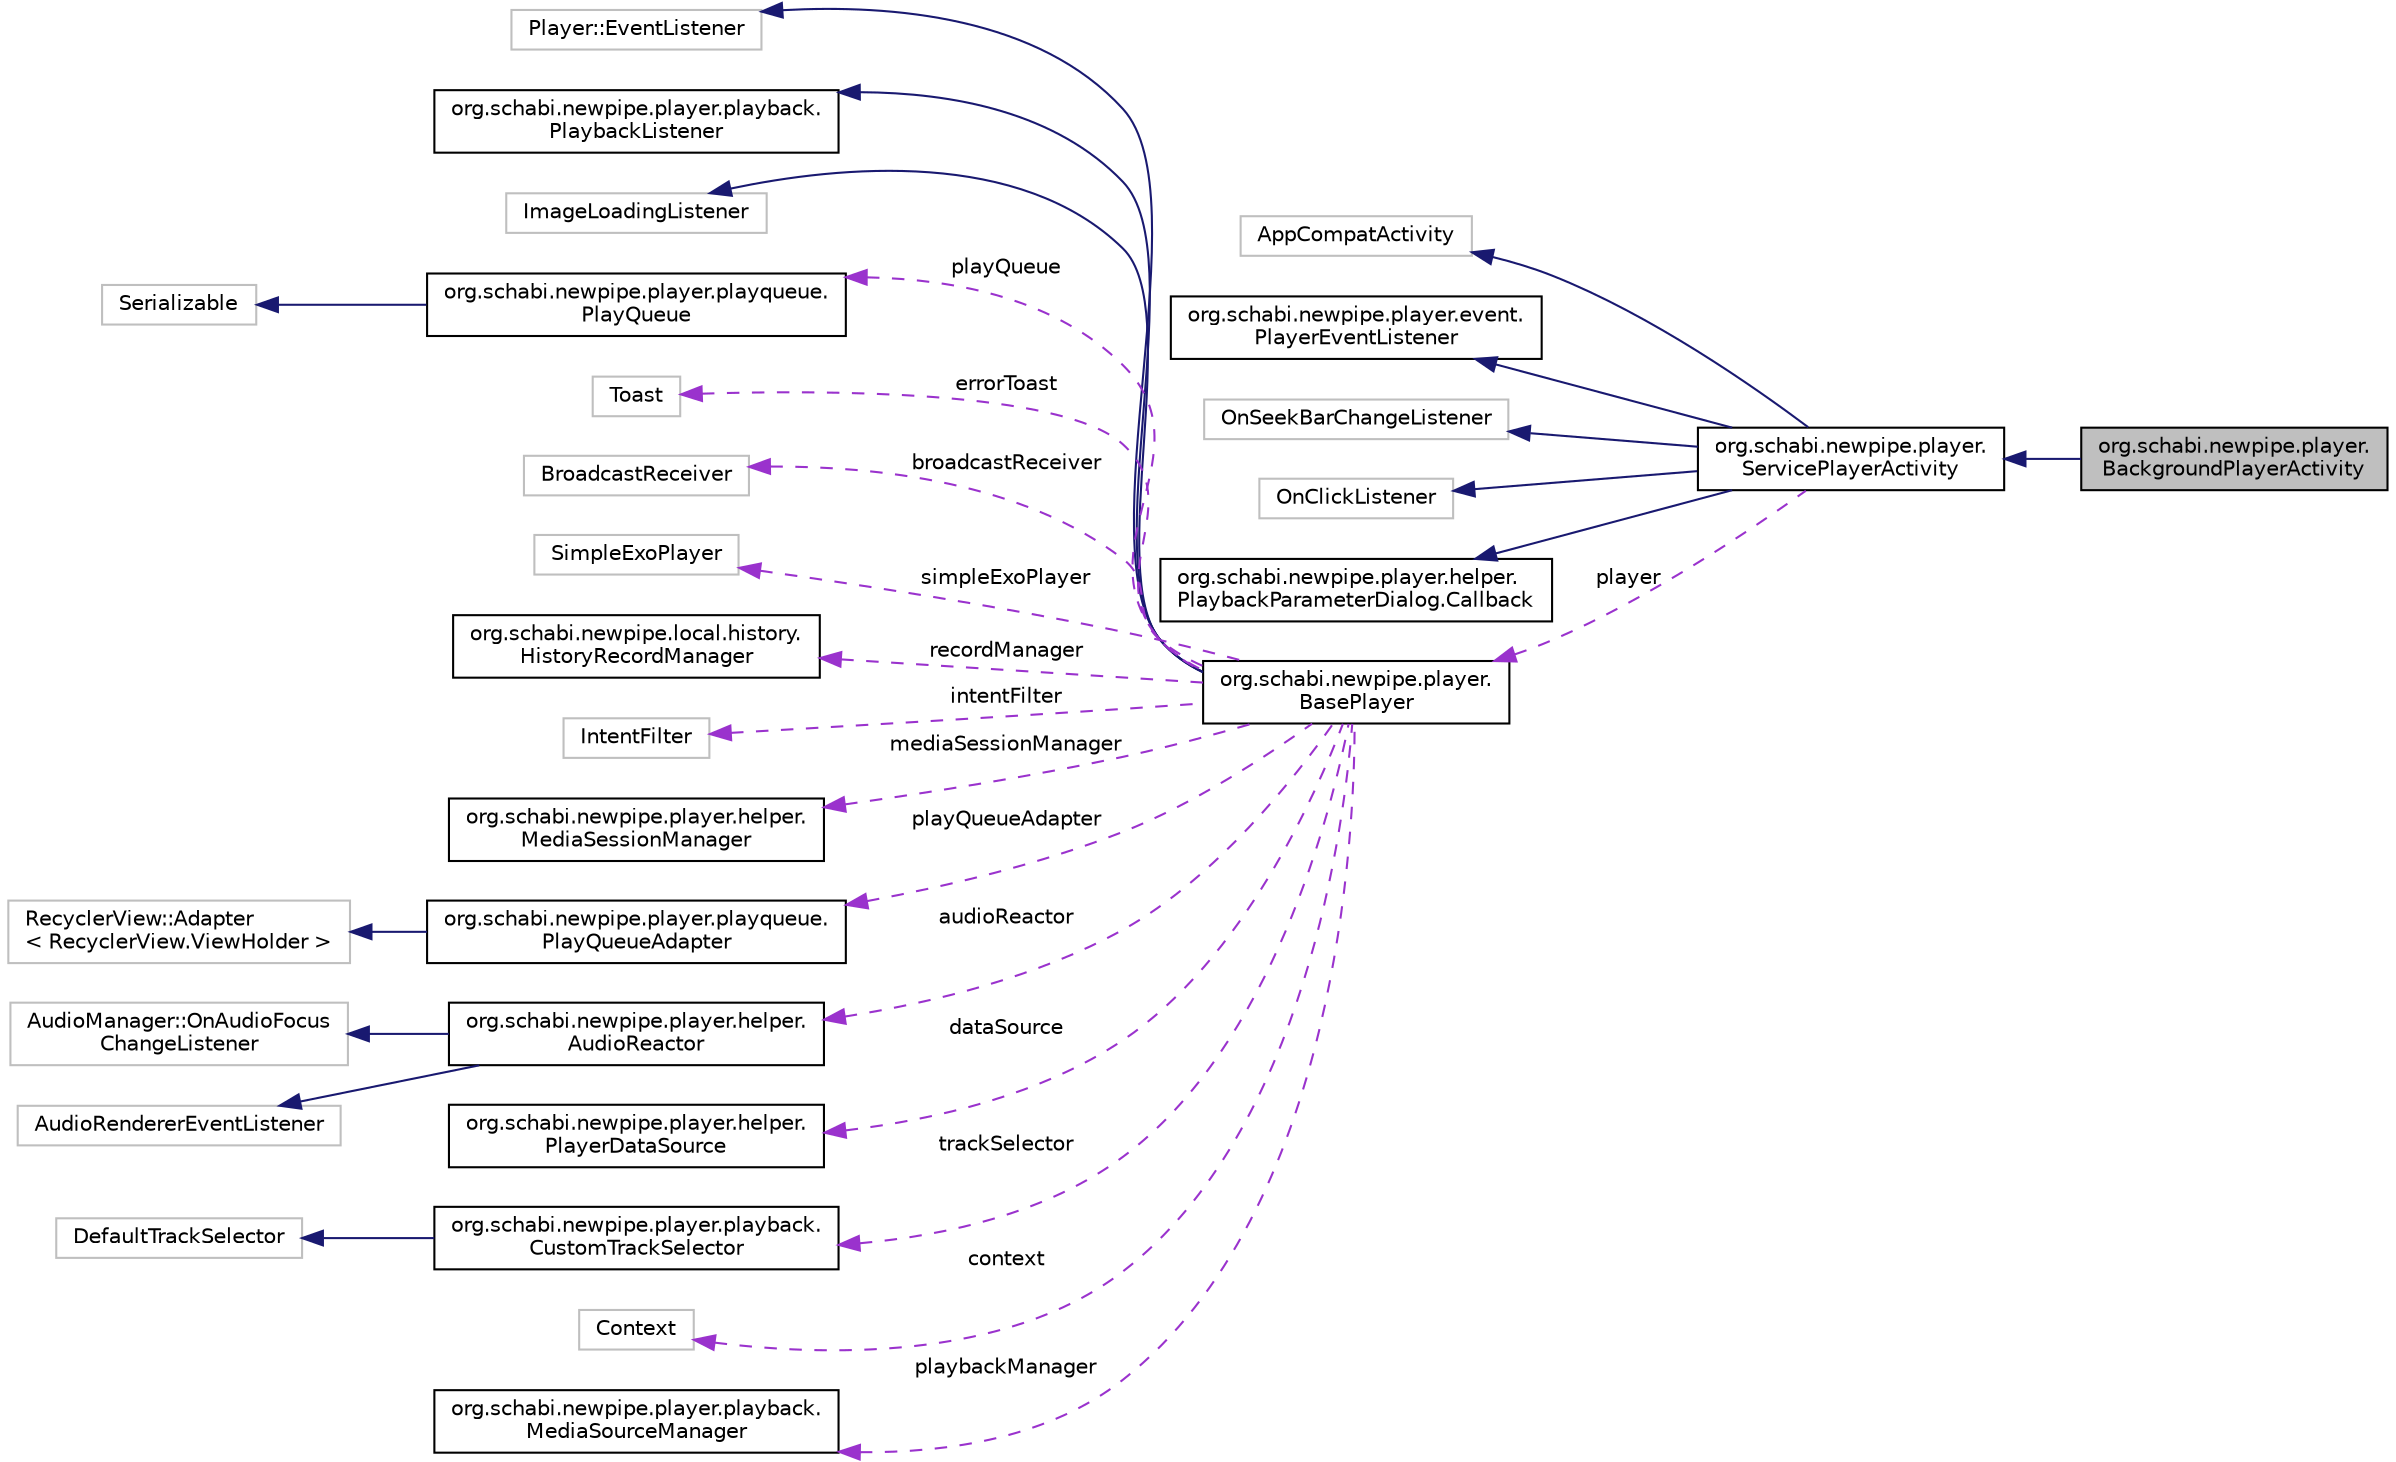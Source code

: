 digraph "org.schabi.newpipe.player.BackgroundPlayerActivity"
{
 // LATEX_PDF_SIZE
  edge [fontname="Helvetica",fontsize="10",labelfontname="Helvetica",labelfontsize="10"];
  node [fontname="Helvetica",fontsize="10",shape=record];
  rankdir="LR";
  Node7 [label="org.schabi.newpipe.player.\lBackgroundPlayerActivity",height=0.2,width=0.4,color="black", fillcolor="grey75", style="filled", fontcolor="black",tooltip=" "];
  Node8 -> Node7 [dir="back",color="midnightblue",fontsize="10",style="solid",fontname="Helvetica"];
  Node8 [label="org.schabi.newpipe.player.\lServicePlayerActivity",height=0.2,width=0.4,color="black", fillcolor="white", style="filled",URL="$classorg_1_1schabi_1_1newpipe_1_1player_1_1_service_player_activity.html",tooltip=" "];
  Node9 -> Node8 [dir="back",color="midnightblue",fontsize="10",style="solid",fontname="Helvetica"];
  Node9 [label="AppCompatActivity",height=0.2,width=0.4,color="grey75", fillcolor="white", style="filled",tooltip=" "];
  Node10 -> Node8 [dir="back",color="midnightblue",fontsize="10",style="solid",fontname="Helvetica"];
  Node10 [label="org.schabi.newpipe.player.event.\lPlayerEventListener",height=0.2,width=0.4,color="black", fillcolor="white", style="filled",URL="$interfaceorg_1_1schabi_1_1newpipe_1_1player_1_1event_1_1_player_event_listener.html",tooltip=" "];
  Node11 -> Node8 [dir="back",color="midnightblue",fontsize="10",style="solid",fontname="Helvetica"];
  Node11 [label="OnSeekBarChangeListener",height=0.2,width=0.4,color="grey75", fillcolor="white", style="filled",tooltip=" "];
  Node12 -> Node8 [dir="back",color="midnightblue",fontsize="10",style="solid",fontname="Helvetica"];
  Node12 [label="OnClickListener",height=0.2,width=0.4,color="grey75", fillcolor="white", style="filled",tooltip=" "];
  Node13 -> Node8 [dir="back",color="midnightblue",fontsize="10",style="solid",fontname="Helvetica"];
  Node13 [label="org.schabi.newpipe.player.helper.\lPlaybackParameterDialog.Callback",height=0.2,width=0.4,color="black", fillcolor="white", style="filled",URL="$interfaceorg_1_1schabi_1_1newpipe_1_1player_1_1helper_1_1_playback_parameter_dialog_1_1_callback.html",tooltip=" "];
  Node14 -> Node8 [dir="back",color="darkorchid3",fontsize="10",style="dashed",label=" player" ,fontname="Helvetica"];
  Node14 [label="org.schabi.newpipe.player.\lBasePlayer",height=0.2,width=0.4,color="black", fillcolor="white", style="filled",URL="$classorg_1_1schabi_1_1newpipe_1_1player_1_1_base_player.html",tooltip=" "];
  Node15 -> Node14 [dir="back",color="midnightblue",fontsize="10",style="solid",fontname="Helvetica"];
  Node15 [label="Player::EventListener",height=0.2,width=0.4,color="grey75", fillcolor="white", style="filled",tooltip=" "];
  Node16 -> Node14 [dir="back",color="midnightblue",fontsize="10",style="solid",fontname="Helvetica"];
  Node16 [label="org.schabi.newpipe.player.playback.\lPlaybackListener",height=0.2,width=0.4,color="black", fillcolor="white", style="filled",URL="$interfaceorg_1_1schabi_1_1newpipe_1_1player_1_1playback_1_1_playback_listener.html",tooltip=" "];
  Node17 -> Node14 [dir="back",color="midnightblue",fontsize="10",style="solid",fontname="Helvetica"];
  Node17 [label="ImageLoadingListener",height=0.2,width=0.4,color="grey75", fillcolor="white", style="filled",tooltip=" "];
  Node18 -> Node14 [dir="back",color="darkorchid3",fontsize="10",style="dashed",label=" playQueue" ,fontname="Helvetica"];
  Node18 [label="org.schabi.newpipe.player.playqueue.\lPlayQueue",height=0.2,width=0.4,color="black", fillcolor="white", style="filled",URL="$classorg_1_1schabi_1_1newpipe_1_1player_1_1playqueue_1_1_play_queue.html",tooltip=" "];
  Node19 -> Node18 [dir="back",color="midnightblue",fontsize="10",style="solid",fontname="Helvetica"];
  Node19 [label="Serializable",height=0.2,width=0.4,color="grey75", fillcolor="white", style="filled",tooltip=" "];
  Node20 -> Node14 [dir="back",color="darkorchid3",fontsize="10",style="dashed",label=" errorToast" ,fontname="Helvetica"];
  Node20 [label="Toast",height=0.2,width=0.4,color="grey75", fillcolor="white", style="filled",tooltip=" "];
  Node21 -> Node14 [dir="back",color="darkorchid3",fontsize="10",style="dashed",label=" broadcastReceiver" ,fontname="Helvetica"];
  Node21 [label="BroadcastReceiver",height=0.2,width=0.4,color="grey75", fillcolor="white", style="filled",tooltip=" "];
  Node22 -> Node14 [dir="back",color="darkorchid3",fontsize="10",style="dashed",label=" simpleExoPlayer" ,fontname="Helvetica"];
  Node22 [label="SimpleExoPlayer",height=0.2,width=0.4,color="grey75", fillcolor="white", style="filled",tooltip=" "];
  Node23 -> Node14 [dir="back",color="darkorchid3",fontsize="10",style="dashed",label=" recordManager" ,fontname="Helvetica"];
  Node23 [label="org.schabi.newpipe.local.history.\lHistoryRecordManager",height=0.2,width=0.4,color="black", fillcolor="white", style="filled",URL="$classorg_1_1schabi_1_1newpipe_1_1local_1_1history_1_1_history_record_manager.html",tooltip=" "];
  Node24 -> Node14 [dir="back",color="darkorchid3",fontsize="10",style="dashed",label=" intentFilter" ,fontname="Helvetica"];
  Node24 [label="IntentFilter",height=0.2,width=0.4,color="grey75", fillcolor="white", style="filled",tooltip=" "];
  Node25 -> Node14 [dir="back",color="darkorchid3",fontsize="10",style="dashed",label=" mediaSessionManager" ,fontname="Helvetica"];
  Node25 [label="org.schabi.newpipe.player.helper.\lMediaSessionManager",height=0.2,width=0.4,color="black", fillcolor="white", style="filled",URL="$classorg_1_1schabi_1_1newpipe_1_1player_1_1helper_1_1_media_session_manager.html",tooltip=" "];
  Node26 -> Node14 [dir="back",color="darkorchid3",fontsize="10",style="dashed",label=" playQueueAdapter" ,fontname="Helvetica"];
  Node26 [label="org.schabi.newpipe.player.playqueue.\lPlayQueueAdapter",height=0.2,width=0.4,color="black", fillcolor="white", style="filled",URL="$classorg_1_1schabi_1_1newpipe_1_1player_1_1playqueue_1_1_play_queue_adapter.html",tooltip=" "];
  Node27 -> Node26 [dir="back",color="midnightblue",fontsize="10",style="solid",fontname="Helvetica"];
  Node27 [label="RecyclerView::Adapter\l\< RecyclerView.ViewHolder \>",height=0.2,width=0.4,color="grey75", fillcolor="white", style="filled",tooltip=" "];
  Node28 -> Node14 [dir="back",color="darkorchid3",fontsize="10",style="dashed",label=" audioReactor" ,fontname="Helvetica"];
  Node28 [label="org.schabi.newpipe.player.helper.\lAudioReactor",height=0.2,width=0.4,color="black", fillcolor="white", style="filled",URL="$classorg_1_1schabi_1_1newpipe_1_1player_1_1helper_1_1_audio_reactor.html",tooltip=" "];
  Node29 -> Node28 [dir="back",color="midnightblue",fontsize="10",style="solid",fontname="Helvetica"];
  Node29 [label="AudioManager::OnAudioFocus\lChangeListener",height=0.2,width=0.4,color="grey75", fillcolor="white", style="filled",tooltip=" "];
  Node30 -> Node28 [dir="back",color="midnightblue",fontsize="10",style="solid",fontname="Helvetica"];
  Node30 [label="AudioRendererEventListener",height=0.2,width=0.4,color="grey75", fillcolor="white", style="filled",tooltip=" "];
  Node31 -> Node14 [dir="back",color="darkorchid3",fontsize="10",style="dashed",label=" dataSource" ,fontname="Helvetica"];
  Node31 [label="org.schabi.newpipe.player.helper.\lPlayerDataSource",height=0.2,width=0.4,color="black", fillcolor="white", style="filled",URL="$classorg_1_1schabi_1_1newpipe_1_1player_1_1helper_1_1_player_data_source.html",tooltip=" "];
  Node32 -> Node14 [dir="back",color="darkorchid3",fontsize="10",style="dashed",label=" trackSelector" ,fontname="Helvetica"];
  Node32 [label="org.schabi.newpipe.player.playback.\lCustomTrackSelector",height=0.2,width=0.4,color="black", fillcolor="white", style="filled",URL="$classorg_1_1schabi_1_1newpipe_1_1player_1_1playback_1_1_custom_track_selector.html",tooltip=" "];
  Node33 -> Node32 [dir="back",color="midnightblue",fontsize="10",style="solid",fontname="Helvetica"];
  Node33 [label="DefaultTrackSelector",height=0.2,width=0.4,color="grey75", fillcolor="white", style="filled",tooltip=" "];
  Node34 -> Node14 [dir="back",color="darkorchid3",fontsize="10",style="dashed",label=" context" ,fontname="Helvetica"];
  Node34 [label="Context",height=0.2,width=0.4,color="grey75", fillcolor="white", style="filled",tooltip=" "];
  Node35 -> Node14 [dir="back",color="darkorchid3",fontsize="10",style="dashed",label=" playbackManager" ,fontname="Helvetica"];
  Node35 [label="org.schabi.newpipe.player.playback.\lMediaSourceManager",height=0.2,width=0.4,color="black", fillcolor="white", style="filled",URL="$classorg_1_1schabi_1_1newpipe_1_1player_1_1playback_1_1_media_source_manager.html",tooltip=" "];
}
